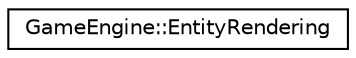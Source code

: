 digraph "Graphical Class Hierarchy"
{
  edge [fontname="Helvetica",fontsize="10",labelfontname="Helvetica",labelfontsize="10"];
  node [fontname="Helvetica",fontsize="10",shape=record];
  rankdir="LR";
  Node0 [label="GameEngine::EntityRendering",height=0.2,width=0.4,color="black", fillcolor="white", style="filled",URL="$class_game_engine_1_1_entity_rendering.html"];
}
